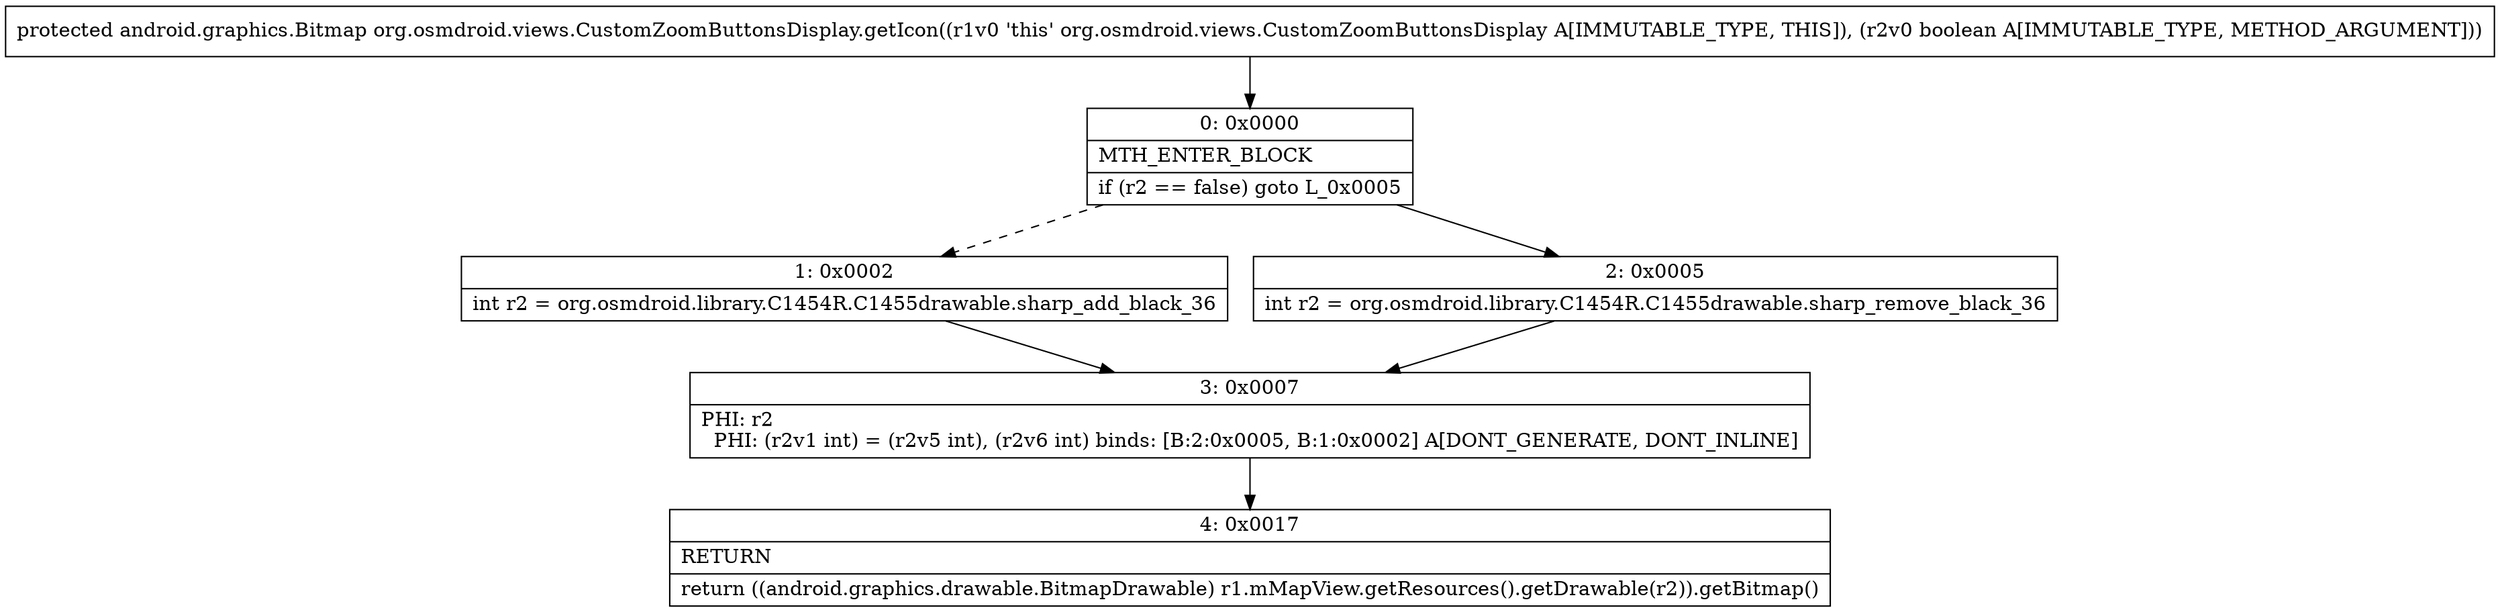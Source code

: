 digraph "CFG fororg.osmdroid.views.CustomZoomButtonsDisplay.getIcon(Z)Landroid\/graphics\/Bitmap;" {
Node_0 [shape=record,label="{0\:\ 0x0000|MTH_ENTER_BLOCK\l|if (r2 == false) goto L_0x0005\l}"];
Node_1 [shape=record,label="{1\:\ 0x0002|int r2 = org.osmdroid.library.C1454R.C1455drawable.sharp_add_black_36\l}"];
Node_2 [shape=record,label="{2\:\ 0x0005|int r2 = org.osmdroid.library.C1454R.C1455drawable.sharp_remove_black_36\l}"];
Node_3 [shape=record,label="{3\:\ 0x0007|PHI: r2 \l  PHI: (r2v1 int) = (r2v5 int), (r2v6 int) binds: [B:2:0x0005, B:1:0x0002] A[DONT_GENERATE, DONT_INLINE]\l}"];
Node_4 [shape=record,label="{4\:\ 0x0017|RETURN\l|return ((android.graphics.drawable.BitmapDrawable) r1.mMapView.getResources().getDrawable(r2)).getBitmap()\l}"];
MethodNode[shape=record,label="{protected android.graphics.Bitmap org.osmdroid.views.CustomZoomButtonsDisplay.getIcon((r1v0 'this' org.osmdroid.views.CustomZoomButtonsDisplay A[IMMUTABLE_TYPE, THIS]), (r2v0 boolean A[IMMUTABLE_TYPE, METHOD_ARGUMENT])) }"];
MethodNode -> Node_0;
Node_0 -> Node_1[style=dashed];
Node_0 -> Node_2;
Node_1 -> Node_3;
Node_2 -> Node_3;
Node_3 -> Node_4;
}

